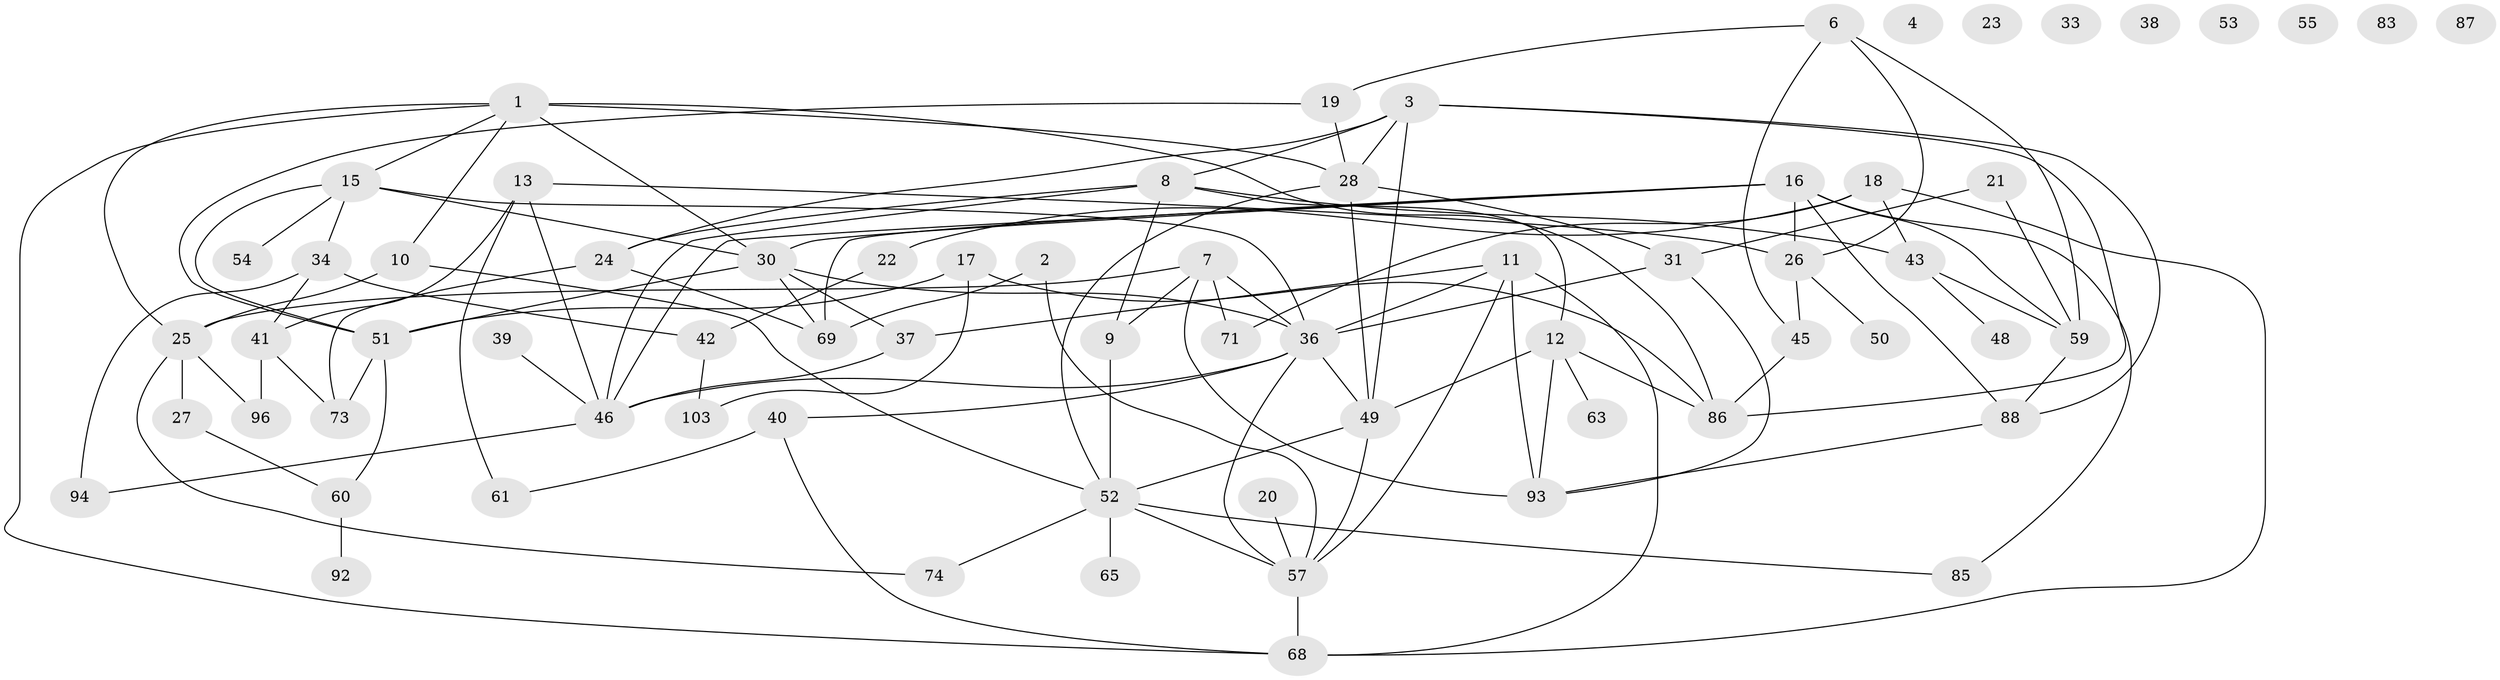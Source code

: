 // Generated by graph-tools (version 1.1) at 2025/23/03/03/25 07:23:29]
// undirected, 69 vertices, 117 edges
graph export_dot {
graph [start="1"]
  node [color=gray90,style=filled];
  1 [super="+5"];
  2;
  3 [super="+99"];
  4;
  6 [super="+35"];
  7 [super="+29"];
  8 [super="+66"];
  9;
  10 [super="+14"];
  11 [super="+97"];
  12 [super="+76"];
  13;
  15 [super="+72"];
  16 [super="+91"];
  17 [super="+70"];
  18 [super="+44"];
  19 [super="+102"];
  20;
  21;
  22;
  23;
  24;
  25 [super="+82"];
  26 [super="+47"];
  27;
  28 [super="+80"];
  30 [super="+32"];
  31 [super="+89"];
  33;
  34 [super="+62"];
  36 [super="+58"];
  37;
  38;
  39;
  40 [super="+56"];
  41 [super="+81"];
  42 [super="+64"];
  43 [super="+67"];
  45;
  46 [super="+78"];
  48;
  49 [super="+95"];
  50;
  51 [super="+98"];
  52 [super="+101"];
  53;
  54;
  55;
  57 [super="+90"];
  59 [super="+75"];
  60;
  61 [super="+79"];
  63;
  65 [super="+77"];
  68 [super="+84"];
  69;
  71;
  73;
  74;
  83;
  85;
  86 [super="+100"];
  87;
  88;
  92;
  93;
  94;
  96;
  103;
  1 -- 10;
  1 -- 28 [weight=2];
  1 -- 86;
  1 -- 15;
  1 -- 30;
  1 -- 25;
  1 -- 68;
  2 -- 69;
  2 -- 57;
  3 -- 8;
  3 -- 24;
  3 -- 88;
  3 -- 86;
  3 -- 49;
  3 -- 28;
  6 -- 26;
  6 -- 19;
  6 -- 45;
  6 -- 59;
  7 -- 36;
  7 -- 71;
  7 -- 9;
  7 -- 93;
  7 -- 25;
  8 -- 9;
  8 -- 46;
  8 -- 24;
  8 -- 43;
  8 -- 12;
  9 -- 52;
  10 -- 25;
  10 -- 52;
  11 -- 36;
  11 -- 37;
  11 -- 93;
  11 -- 57;
  11 -- 68;
  12 -- 93;
  12 -- 86;
  12 -- 49;
  12 -- 63;
  13 -- 26;
  13 -- 41;
  13 -- 46;
  13 -- 61;
  15 -- 36;
  15 -- 54;
  15 -- 51;
  15 -- 34;
  15 -- 30;
  16 -- 88;
  16 -- 46;
  16 -- 69;
  16 -- 85;
  16 -- 26;
  16 -- 30;
  16 -- 59;
  17 -- 51;
  17 -- 86;
  17 -- 103;
  18 -- 71;
  18 -- 22;
  18 -- 43;
  18 -- 68;
  19 -- 28;
  19 -- 51;
  20 -- 57;
  21 -- 59;
  21 -- 31;
  22 -- 42;
  24 -- 69;
  24 -- 73;
  25 -- 96;
  25 -- 74;
  25 -- 27;
  26 -- 45;
  26 -- 50;
  27 -- 60;
  28 -- 52;
  28 -- 31;
  28 -- 49;
  30 -- 69;
  30 -- 37;
  30 -- 51;
  30 -- 36;
  31 -- 93;
  31 -- 36;
  34 -- 41 [weight=2];
  34 -- 42;
  34 -- 94;
  36 -- 49;
  36 -- 46;
  36 -- 40;
  36 -- 57;
  37 -- 46;
  39 -- 46;
  40 -- 61;
  40 -- 68;
  41 -- 73;
  41 -- 96;
  42 -- 103;
  43 -- 48;
  43 -- 59;
  45 -- 86;
  46 -- 94;
  49 -- 52;
  49 -- 57;
  51 -- 73;
  51 -- 60;
  52 -- 85;
  52 -- 65;
  52 -- 74;
  52 -- 57;
  57 -- 68;
  59 -- 88;
  60 -- 92;
  88 -- 93;
}
